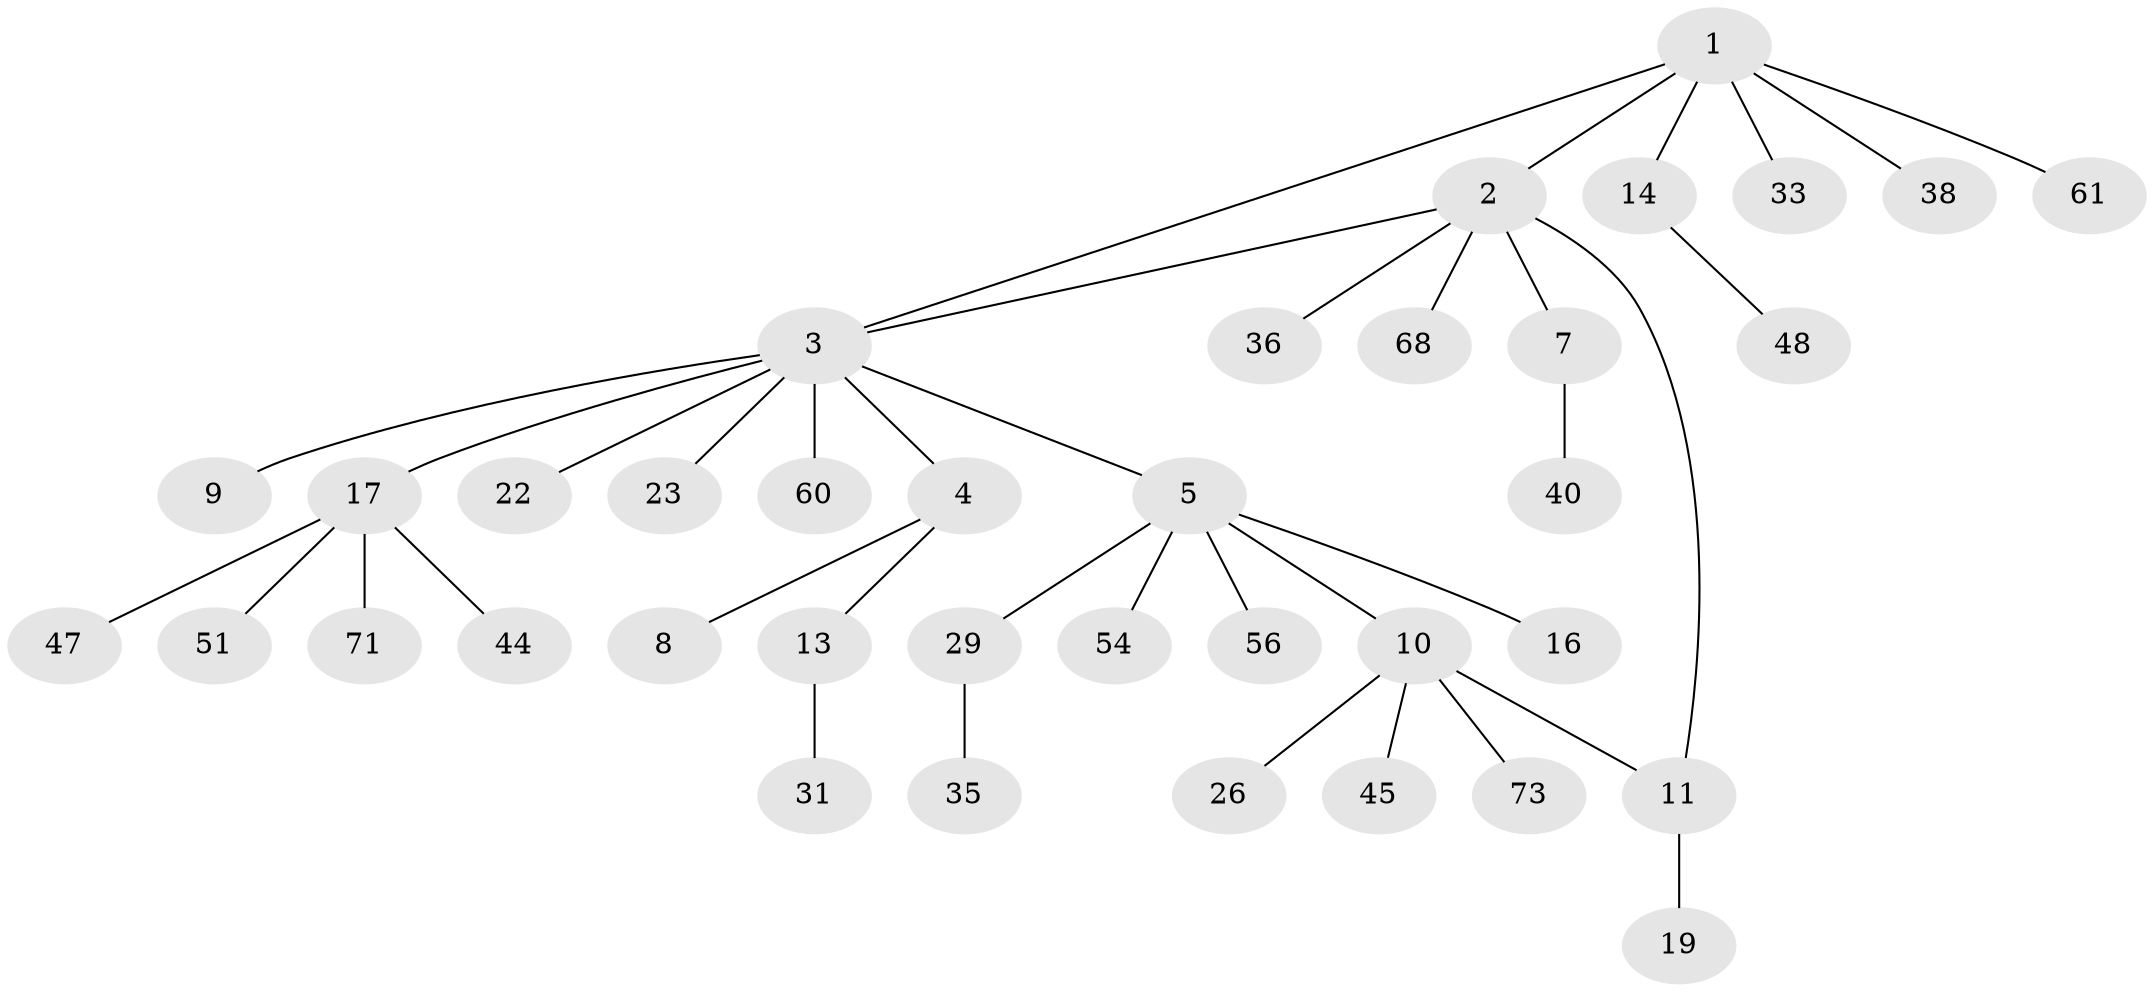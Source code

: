 // original degree distribution, {6: 0.02702702702702703, 4: 0.08108108108108109, 9: 0.013513513513513514, 5: 0.013513513513513514, 3: 0.12162162162162163, 1: 0.44594594594594594, 2: 0.2972972972972973}
// Generated by graph-tools (version 1.1) at 2025/17/03/04/25 18:17:12]
// undirected, 37 vertices, 38 edges
graph export_dot {
graph [start="1"]
  node [color=gray90,style=filled];
  1;
  2 [super="+6"];
  3;
  4 [super="+53"];
  5;
  7 [super="+74+24"];
  8;
  9 [super="+25"];
  10 [super="+15"];
  11 [super="+12"];
  13 [super="+66+21"];
  14 [super="+34+18"];
  16 [super="+59+70"];
  17 [super="+27+41"];
  19 [super="+30"];
  22;
  23;
  26;
  29;
  31;
  33 [super="+42"];
  35 [super="+37"];
  36;
  38;
  40;
  44;
  45;
  47 [super="+49"];
  48 [super="+55"];
  51;
  54;
  56;
  60;
  61;
  68;
  71;
  73;
  1 -- 2;
  1 -- 3;
  1 -- 14;
  1 -- 33;
  1 -- 38;
  1 -- 61;
  2 -- 7;
  2 -- 68;
  2 -- 11 [weight=2];
  2 -- 3;
  2 -- 36;
  3 -- 4;
  3 -- 5;
  3 -- 9;
  3 -- 17;
  3 -- 22;
  3 -- 23;
  3 -- 60;
  4 -- 8;
  4 -- 13;
  5 -- 10;
  5 -- 16;
  5 -- 29;
  5 -- 54;
  5 -- 56;
  7 -- 40;
  10 -- 73;
  10 -- 11;
  10 -- 26;
  10 -- 45;
  11 -- 19;
  13 -- 31;
  14 -- 48;
  17 -- 44;
  17 -- 47;
  17 -- 51;
  17 -- 71;
  29 -- 35;
}
